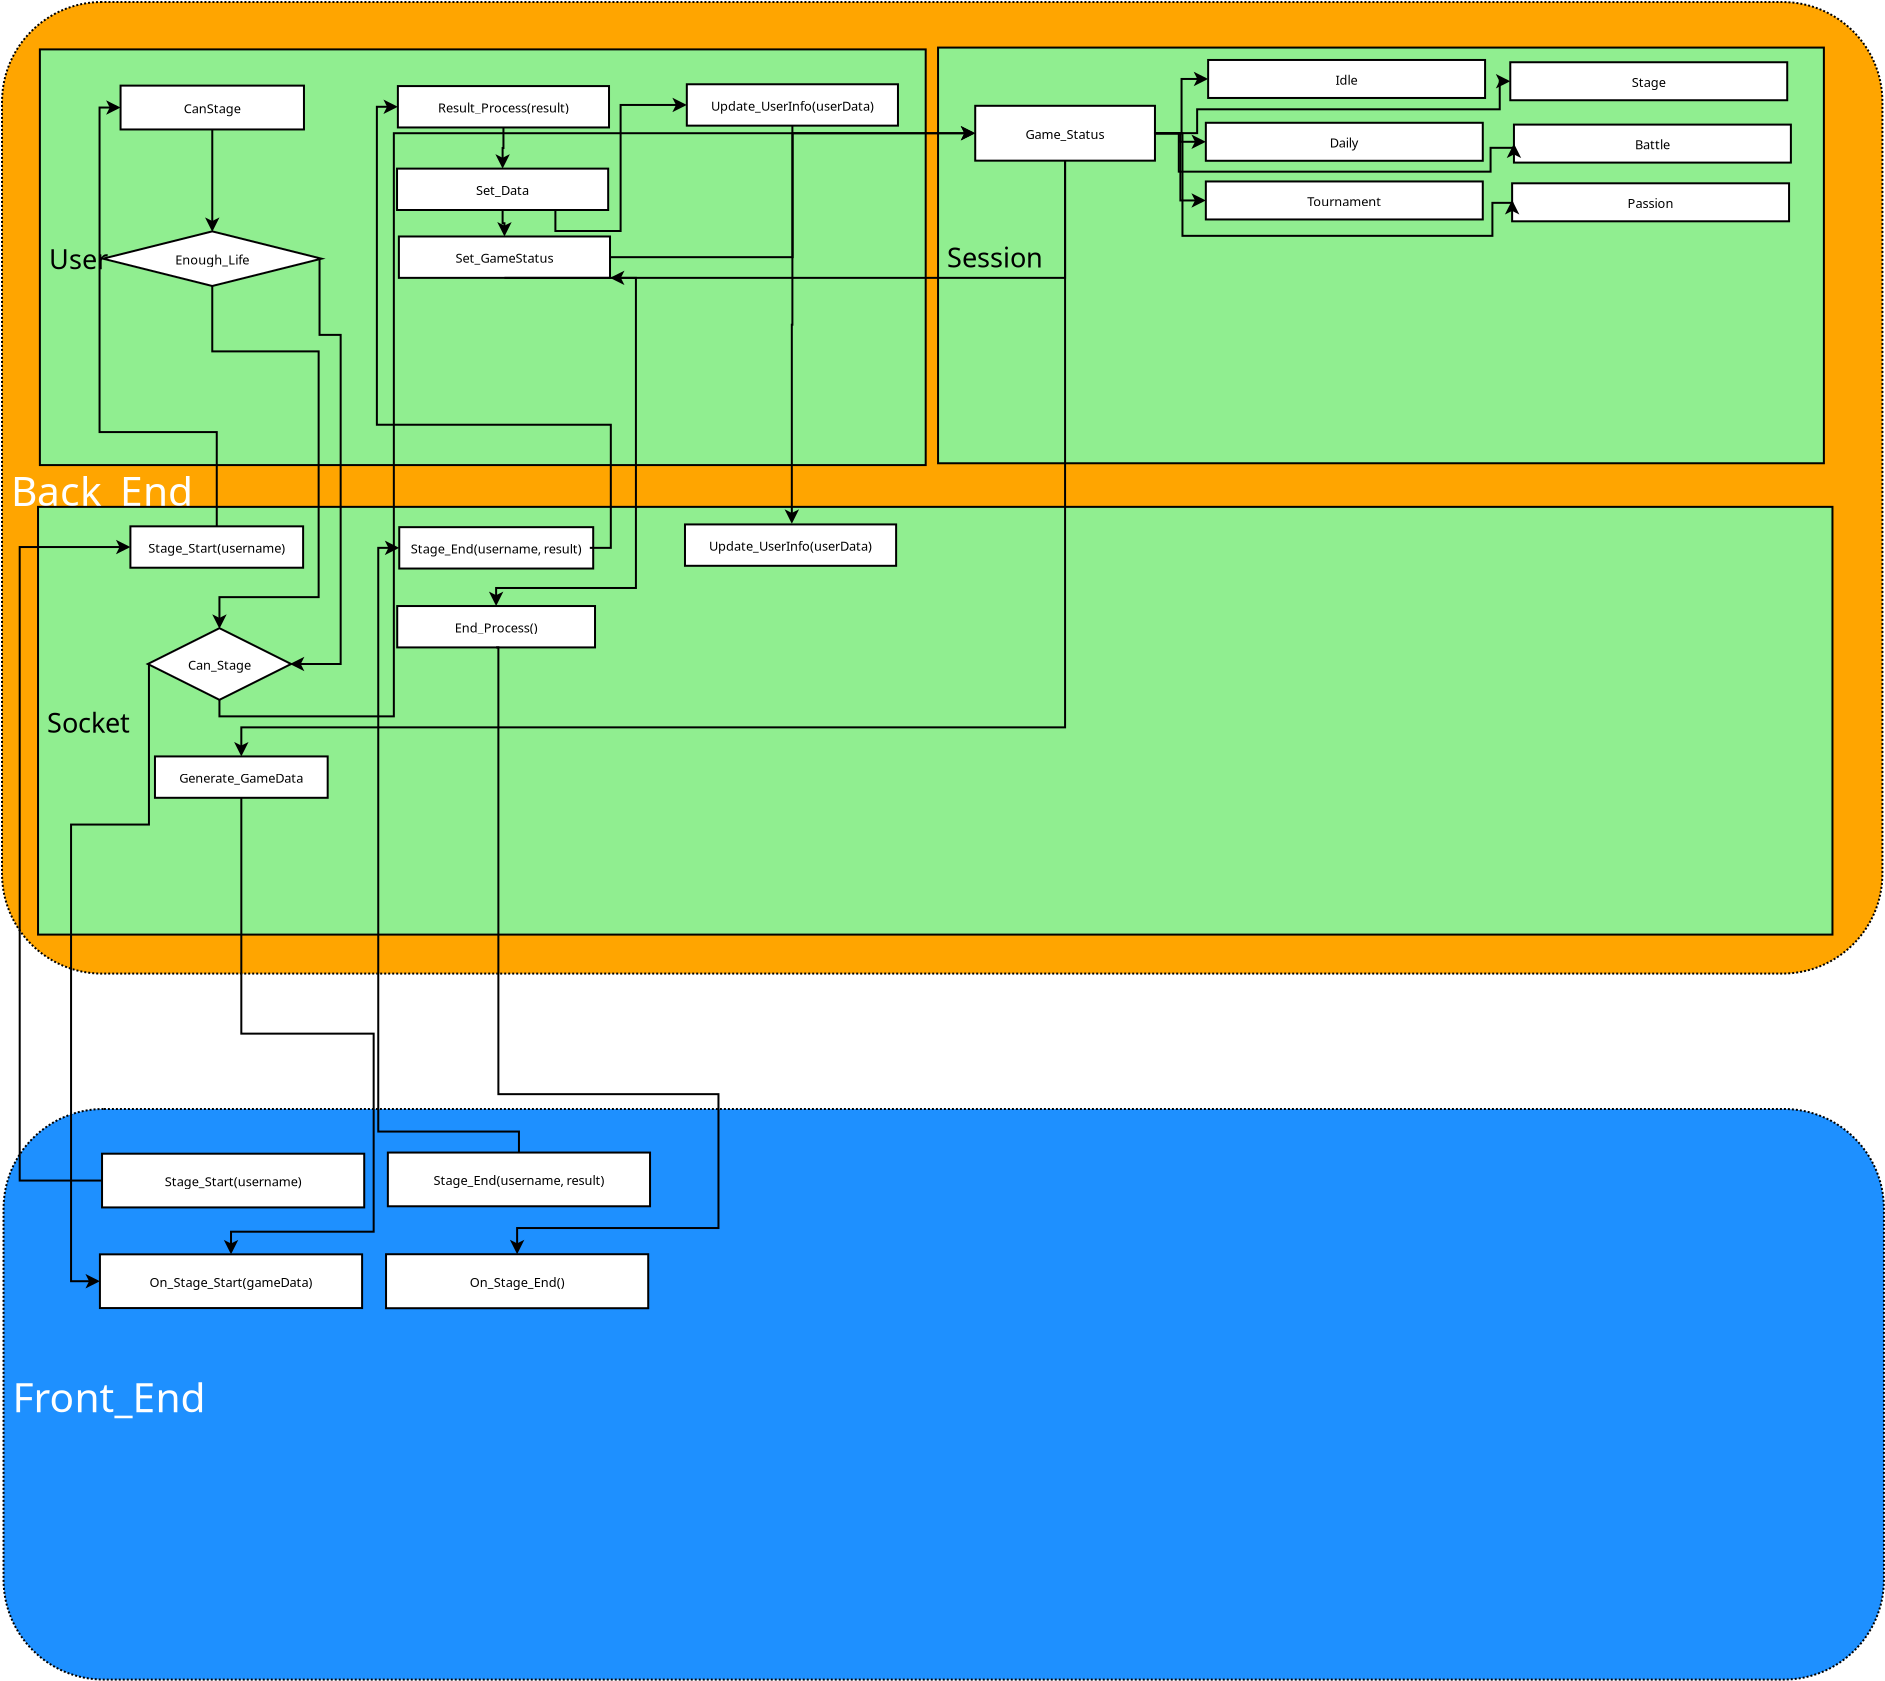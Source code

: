 <?xml version="1.0" encoding="UTF-8"?>
<dia:diagram xmlns:dia="http://www.lysator.liu.se/~alla/dia/">
  <dia:layer name="Background" visible="true">
    <dia:object type="Flowchart - Box" version="0" id="O0">
      <dia:attribute name="obj_pos">
        <dia:point val="-30.692,-48.763"/>
      </dia:attribute>
      <dia:attribute name="obj_bb">
        <dia:rectangle val="-30.742,-48.813;63.379,-0.132"/>
      </dia:attribute>
      <dia:attribute name="elem_corner">
        <dia:point val="-30.692,-48.763"/>
      </dia:attribute>
      <dia:attribute name="elem_width">
        <dia:real val="94.021"/>
      </dia:attribute>
      <dia:attribute name="elem_height">
        <dia:real val="48.581"/>
      </dia:attribute>
      <dia:attribute name="border_width">
        <dia:real val="0.1"/>
      </dia:attribute>
      <dia:attribute name="inner_color">
        <dia:color val="#ffa500"/>
      </dia:attribute>
      <dia:attribute name="show_background">
        <dia:boolean val="true"/>
      </dia:attribute>
      <dia:attribute name="line_style">
        <dia:enum val="4"/>
      </dia:attribute>
      <dia:attribute name="corner_radius">
        <dia:real val="5"/>
      </dia:attribute>
      <dia:attribute name="padding">
        <dia:real val="0.5"/>
      </dia:attribute>
      <dia:attribute name="text">
        <dia:composite type="text">
          <dia:attribute name="string">
            <dia:string>#Back_End#</dia:string>
          </dia:attribute>
          <dia:attribute name="font">
            <dia:font family="sans" style="0" name="Helvetica"/>
          </dia:attribute>
          <dia:attribute name="height">
            <dia:real val="2.54"/>
          </dia:attribute>
          <dia:attribute name="pos">
            <dia:point val="-30.242,-23.71"/>
          </dia:attribute>
          <dia:attribute name="color">
            <dia:color val="#ffffff"/>
          </dia:attribute>
          <dia:attribute name="alignment">
            <dia:enum val="0"/>
          </dia:attribute>
        </dia:composite>
      </dia:attribute>
    </dia:object>
    <dia:object type="Flowchart - Box" version="0" id="O1">
      <dia:attribute name="obj_pos">
        <dia:point val="-30.616,6.586"/>
      </dia:attribute>
      <dia:attribute name="obj_bb">
        <dia:rectangle val="-30.666,6.536;63.455,35.166"/>
      </dia:attribute>
      <dia:attribute name="elem_corner">
        <dia:point val="-30.616,6.586"/>
      </dia:attribute>
      <dia:attribute name="elem_width">
        <dia:real val="94.021"/>
      </dia:attribute>
      <dia:attribute name="elem_height">
        <dia:real val="28.53"/>
      </dia:attribute>
      <dia:attribute name="border_width">
        <dia:real val="0.1"/>
      </dia:attribute>
      <dia:attribute name="inner_color">
        <dia:color val="#1e90ff"/>
      </dia:attribute>
      <dia:attribute name="show_background">
        <dia:boolean val="true"/>
      </dia:attribute>
      <dia:attribute name="line_style">
        <dia:enum val="4"/>
      </dia:attribute>
      <dia:attribute name="corner_radius">
        <dia:real val="5"/>
      </dia:attribute>
      <dia:attribute name="padding">
        <dia:real val="0.5"/>
      </dia:attribute>
      <dia:attribute name="text">
        <dia:composite type="text">
          <dia:attribute name="string">
            <dia:string>#Front_End#</dia:string>
          </dia:attribute>
          <dia:attribute name="font">
            <dia:font family="sans" style="0" name="Helvetica"/>
          </dia:attribute>
          <dia:attribute name="height">
            <dia:real val="2.54"/>
          </dia:attribute>
          <dia:attribute name="pos">
            <dia:point val="-30.166,21.613"/>
          </dia:attribute>
          <dia:attribute name="color">
            <dia:color val="#ffffff"/>
          </dia:attribute>
          <dia:attribute name="alignment">
            <dia:enum val="0"/>
          </dia:attribute>
        </dia:composite>
      </dia:attribute>
    </dia:object>
  </dia:layer>
  <dia:layer name="Processor" visible="true">
    <dia:object type="Flowchart - Box" version="0" id="O2">
      <dia:attribute name="obj_pos">
        <dia:point val="-28.89,-23.52"/>
      </dia:attribute>
      <dia:attribute name="obj_bb">
        <dia:rectangle val="-28.94,-23.57;60.881,-2.083"/>
      </dia:attribute>
      <dia:attribute name="elem_corner">
        <dia:point val="-28.89,-23.52"/>
      </dia:attribute>
      <dia:attribute name="elem_width">
        <dia:real val="89.721"/>
      </dia:attribute>
      <dia:attribute name="elem_height">
        <dia:real val="21.387"/>
      </dia:attribute>
      <dia:attribute name="border_width">
        <dia:real val="0.1"/>
      </dia:attribute>
      <dia:attribute name="inner_color">
        <dia:color val="#90ee90"/>
      </dia:attribute>
      <dia:attribute name="show_background">
        <dia:boolean val="true"/>
      </dia:attribute>
      <dia:attribute name="padding">
        <dia:real val="0.5"/>
      </dia:attribute>
      <dia:attribute name="text">
        <dia:composite type="text">
          <dia:attribute name="string">
            <dia:string>#Socket#</dia:string>
          </dia:attribute>
          <dia:attribute name="font">
            <dia:font family="sans" style="0" name="Helvetica"/>
          </dia:attribute>
          <dia:attribute name="height">
            <dia:real val="1.693"/>
          </dia:attribute>
          <dia:attribute name="pos">
            <dia:point val="-28.44,-12.318"/>
          </dia:attribute>
          <dia:attribute name="color">
            <dia:color val="#000000"/>
          </dia:attribute>
          <dia:attribute name="alignment">
            <dia:enum val="0"/>
          </dia:attribute>
        </dia:composite>
      </dia:attribute>
    </dia:object>
    <dia:object type="Flowchart - Box" version="0" id="O3">
      <dia:attribute name="obj_pos">
        <dia:point val="-28.798,-46.393"/>
      </dia:attribute>
      <dia:attribute name="obj_bb">
        <dia:rectangle val="-28.848,-46.443;15.543,-25.558"/>
      </dia:attribute>
      <dia:attribute name="elem_corner">
        <dia:point val="-28.798,-46.393"/>
      </dia:attribute>
      <dia:attribute name="elem_width">
        <dia:real val="44.291"/>
      </dia:attribute>
      <dia:attribute name="elem_height">
        <dia:real val="20.784"/>
      </dia:attribute>
      <dia:attribute name="border_width">
        <dia:real val="0.1"/>
      </dia:attribute>
      <dia:attribute name="inner_color">
        <dia:color val="#90ee90"/>
      </dia:attribute>
      <dia:attribute name="show_background">
        <dia:boolean val="true"/>
      </dia:attribute>
      <dia:attribute name="padding">
        <dia:real val="0.5"/>
      </dia:attribute>
      <dia:attribute name="text">
        <dia:composite type="text">
          <dia:attribute name="string">
            <dia:string>#User#</dia:string>
          </dia:attribute>
          <dia:attribute name="font">
            <dia:font family="sans" style="0" name="Helvetica"/>
          </dia:attribute>
          <dia:attribute name="height">
            <dia:real val="1.693"/>
          </dia:attribute>
          <dia:attribute name="pos">
            <dia:point val="-28.348,-35.492"/>
          </dia:attribute>
          <dia:attribute name="color">
            <dia:color val="#000000"/>
          </dia:attribute>
          <dia:attribute name="alignment">
            <dia:enum val="0"/>
          </dia:attribute>
        </dia:composite>
      </dia:attribute>
    </dia:object>
    <dia:object type="Flowchart - Box" version="0" id="O4">
      <dia:attribute name="obj_pos">
        <dia:point val="16.111,-46.484"/>
      </dia:attribute>
      <dia:attribute name="obj_bb">
        <dia:rectangle val="16.061,-46.534;60.453,-25.65"/>
      </dia:attribute>
      <dia:attribute name="elem_corner">
        <dia:point val="16.111,-46.484"/>
      </dia:attribute>
      <dia:attribute name="elem_width">
        <dia:real val="44.291"/>
      </dia:attribute>
      <dia:attribute name="elem_height">
        <dia:real val="20.784"/>
      </dia:attribute>
      <dia:attribute name="border_width">
        <dia:real val="0.1"/>
      </dia:attribute>
      <dia:attribute name="inner_color">
        <dia:color val="#90ee90"/>
      </dia:attribute>
      <dia:attribute name="show_background">
        <dia:boolean val="true"/>
      </dia:attribute>
      <dia:attribute name="padding">
        <dia:real val="0.5"/>
      </dia:attribute>
      <dia:attribute name="text">
        <dia:composite type="text">
          <dia:attribute name="string">
            <dia:string>#Session#</dia:string>
          </dia:attribute>
          <dia:attribute name="font">
            <dia:font family="sans" style="0" name="Helvetica"/>
          </dia:attribute>
          <dia:attribute name="height">
            <dia:real val="1.693"/>
          </dia:attribute>
          <dia:attribute name="pos">
            <dia:point val="16.561,-35.584"/>
          </dia:attribute>
          <dia:attribute name="color">
            <dia:color val="#000000"/>
          </dia:attribute>
          <dia:attribute name="alignment">
            <dia:enum val="0"/>
          </dia:attribute>
        </dia:composite>
      </dia:attribute>
    </dia:object>
  </dia:layer>
  <dia:layer name="Function" visible="true" active="true">
    <dia:object type="Flowchart - Box" version="0" id="O5">
      <dia:attribute name="obj_pos">
        <dia:point val="-25.69,8.822"/>
      </dia:attribute>
      <dia:attribute name="obj_bb">
        <dia:rectangle val="-25.74,8.772;-12.531,11.558"/>
      </dia:attribute>
      <dia:attribute name="elem_corner">
        <dia:point val="-25.69,8.822"/>
      </dia:attribute>
      <dia:attribute name="elem_width">
        <dia:real val="13.109"/>
      </dia:attribute>
      <dia:attribute name="elem_height">
        <dia:real val="2.686"/>
      </dia:attribute>
      <dia:attribute name="show_background">
        <dia:boolean val="true"/>
      </dia:attribute>
      <dia:attribute name="padding">
        <dia:real val="0.5"/>
      </dia:attribute>
      <dia:attribute name="text">
        <dia:composite type="text">
          <dia:attribute name="string">
            <dia:string>#Stage_Start(username)#</dia:string>
          </dia:attribute>
          <dia:attribute name="font">
            <dia:font family="sans" style="0" name="Helvetica"/>
          </dia:attribute>
          <dia:attribute name="height">
            <dia:real val="0.8"/>
          </dia:attribute>
          <dia:attribute name="pos">
            <dia:point val="-19.135,10.405"/>
          </dia:attribute>
          <dia:attribute name="color">
            <dia:color val="#000000"/>
          </dia:attribute>
          <dia:attribute name="alignment">
            <dia:enum val="1"/>
          </dia:attribute>
        </dia:composite>
      </dia:attribute>
    </dia:object>
    <dia:object type="Flowchart - Box" version="0" id="O6">
      <dia:attribute name="obj_pos">
        <dia:point val="-24.272,-22.546"/>
      </dia:attribute>
      <dia:attribute name="obj_bb">
        <dia:rectangle val="-24.322,-22.596;-15.586,-20.426"/>
      </dia:attribute>
      <dia:attribute name="elem_corner">
        <dia:point val="-24.272,-22.546"/>
      </dia:attribute>
      <dia:attribute name="elem_width">
        <dia:real val="8.636"/>
      </dia:attribute>
      <dia:attribute name="elem_height">
        <dia:real val="2.069"/>
      </dia:attribute>
      <dia:attribute name="show_background">
        <dia:boolean val="true"/>
      </dia:attribute>
      <dia:attribute name="padding">
        <dia:real val="0.5"/>
      </dia:attribute>
      <dia:attribute name="text">
        <dia:composite type="text">
          <dia:attribute name="string">
            <dia:string>#Stage_Start(username)#</dia:string>
          </dia:attribute>
          <dia:attribute name="font">
            <dia:font family="sans" style="0" name="Helvetica"/>
          </dia:attribute>
          <dia:attribute name="height">
            <dia:real val="0.8"/>
          </dia:attribute>
          <dia:attribute name="pos">
            <dia:point val="-19.954,-21.271"/>
          </dia:attribute>
          <dia:attribute name="color">
            <dia:color val="#000000"/>
          </dia:attribute>
          <dia:attribute name="alignment">
            <dia:enum val="1"/>
          </dia:attribute>
        </dia:composite>
      </dia:attribute>
    </dia:object>
    <dia:object type="Standard - ZigZagLine" version="1" id="O7">
      <dia:attribute name="obj_pos">
        <dia:point val="-25.69,10.165"/>
      </dia:attribute>
      <dia:attribute name="obj_bb">
        <dia:rectangle val="-29.857,-21.873;-24.16,10.215"/>
      </dia:attribute>
      <dia:attribute name="orth_points">
        <dia:point val="-25.69,10.165"/>
        <dia:point val="-29.807,10.165"/>
        <dia:point val="-29.807,-21.511"/>
        <dia:point val="-24.272,-21.511"/>
      </dia:attribute>
      <dia:attribute name="orth_orient">
        <dia:enum val="0"/>
        <dia:enum val="1"/>
        <dia:enum val="0"/>
      </dia:attribute>
      <dia:attribute name="autorouting">
        <dia:boolean val="false"/>
      </dia:attribute>
      <dia:attribute name="end_arrow">
        <dia:enum val="22"/>
      </dia:attribute>
      <dia:attribute name="end_arrow_length">
        <dia:real val="0.5"/>
      </dia:attribute>
      <dia:attribute name="end_arrow_width">
        <dia:real val="0.5"/>
      </dia:attribute>
      <dia:connections>
        <dia:connection handle="0" to="O5" connection="7"/>
        <dia:connection handle="1" to="O6" connection="7"/>
      </dia:connections>
    </dia:object>
    <dia:object type="Flowchart - Box" version="0" id="O8">
      <dia:attribute name="obj_pos">
        <dia:point val="-24.764,-44.582"/>
      </dia:attribute>
      <dia:attribute name="obj_bb">
        <dia:rectangle val="-24.814,-44.632;-15.543,-42.339"/>
      </dia:attribute>
      <dia:attribute name="elem_corner">
        <dia:point val="-24.764,-44.582"/>
      </dia:attribute>
      <dia:attribute name="elem_width">
        <dia:real val="9.17"/>
      </dia:attribute>
      <dia:attribute name="elem_height">
        <dia:real val="2.192"/>
      </dia:attribute>
      <dia:attribute name="show_background">
        <dia:boolean val="true"/>
      </dia:attribute>
      <dia:attribute name="padding">
        <dia:real val="0.5"/>
      </dia:attribute>
      <dia:attribute name="text">
        <dia:composite type="text">
          <dia:attribute name="string">
            <dia:string>#CanStage#</dia:string>
          </dia:attribute>
          <dia:attribute name="font">
            <dia:font family="sans" style="0" name="Helvetica"/>
          </dia:attribute>
          <dia:attribute name="height">
            <dia:real val="0.8"/>
          </dia:attribute>
          <dia:attribute name="pos">
            <dia:point val="-20.178,-43.246"/>
          </dia:attribute>
          <dia:attribute name="color">
            <dia:color val="#000000"/>
          </dia:attribute>
          <dia:attribute name="alignment">
            <dia:enum val="1"/>
          </dia:attribute>
        </dia:composite>
      </dia:attribute>
    </dia:object>
    <dia:object type="Flowchart - Diamond" version="0" id="O9">
      <dia:attribute name="obj_pos">
        <dia:point val="-25.544,-37.27"/>
      </dia:attribute>
      <dia:attribute name="obj_bb">
        <dia:rectangle val="-25.593,-37.32;-14.765,-34.538"/>
      </dia:attribute>
      <dia:attribute name="elem_corner">
        <dia:point val="-25.544,-37.27"/>
      </dia:attribute>
      <dia:attribute name="elem_width">
        <dia:real val="10.728"/>
      </dia:attribute>
      <dia:attribute name="elem_height">
        <dia:real val="2.682"/>
      </dia:attribute>
      <dia:attribute name="show_background">
        <dia:boolean val="true"/>
      </dia:attribute>
      <dia:attribute name="padding">
        <dia:real val="0.354"/>
      </dia:attribute>
      <dia:attribute name="text">
        <dia:composite type="text">
          <dia:attribute name="string">
            <dia:string>#Enough_Life#</dia:string>
          </dia:attribute>
          <dia:attribute name="font">
            <dia:font family="sans" style="0" name="Helvetica"/>
          </dia:attribute>
          <dia:attribute name="height">
            <dia:real val="0.8"/>
          </dia:attribute>
          <dia:attribute name="pos">
            <dia:point val="-20.179,-35.689"/>
          </dia:attribute>
          <dia:attribute name="color">
            <dia:color val="#000000"/>
          </dia:attribute>
          <dia:attribute name="alignment">
            <dia:enum val="1"/>
          </dia:attribute>
        </dia:composite>
      </dia:attribute>
    </dia:object>
    <dia:object type="Standard - Line" version="0" id="O10">
      <dia:attribute name="obj_pos">
        <dia:point val="-20.178,-42.389"/>
      </dia:attribute>
      <dia:attribute name="obj_bb">
        <dia:rectangle val="-20.541,-42.439;-19.817,-37.158"/>
      </dia:attribute>
      <dia:attribute name="conn_endpoints">
        <dia:point val="-20.178,-42.389"/>
        <dia:point val="-20.179,-37.27"/>
      </dia:attribute>
      <dia:attribute name="numcp">
        <dia:int val="1"/>
      </dia:attribute>
      <dia:attribute name="end_arrow">
        <dia:enum val="22"/>
      </dia:attribute>
      <dia:attribute name="end_arrow_length">
        <dia:real val="0.5"/>
      </dia:attribute>
      <dia:attribute name="end_arrow_width">
        <dia:real val="0.5"/>
      </dia:attribute>
      <dia:connections>
        <dia:connection handle="0" to="O8" connection="13"/>
        <dia:connection handle="1" to="O9" connection="0"/>
      </dia:connections>
    </dia:object>
    <dia:object type="Standard - ZigZagLine" version="1" id="O11">
      <dia:attribute name="obj_pos">
        <dia:point val="-19.954,-22.546"/>
      </dia:attribute>
      <dia:attribute name="obj_bb">
        <dia:rectangle val="-25.863,-43.847;-19.904,-22.496"/>
      </dia:attribute>
      <dia:attribute name="orth_points">
        <dia:point val="-19.954,-22.546"/>
        <dia:point val="-19.954,-27.259"/>
        <dia:point val="-25.814,-27.259"/>
        <dia:point val="-25.814,-43.486"/>
        <dia:point val="-24.764,-43.486"/>
      </dia:attribute>
      <dia:attribute name="orth_orient">
        <dia:enum val="1"/>
        <dia:enum val="0"/>
        <dia:enum val="1"/>
        <dia:enum val="0"/>
      </dia:attribute>
      <dia:attribute name="autorouting">
        <dia:boolean val="false"/>
      </dia:attribute>
      <dia:attribute name="end_arrow">
        <dia:enum val="22"/>
      </dia:attribute>
      <dia:attribute name="end_arrow_length">
        <dia:real val="0.5"/>
      </dia:attribute>
      <dia:attribute name="end_arrow_width">
        <dia:real val="0.5"/>
      </dia:attribute>
      <dia:connections>
        <dia:connection handle="0" to="O6" connection="2"/>
        <dia:connection handle="1" to="O8" connection="7"/>
      </dia:connections>
    </dia:object>
    <dia:object type="Flowchart - Diamond" version="0" id="O12">
      <dia:attribute name="obj_pos">
        <dia:point val="-23.345,-17.425"/>
      </dia:attribute>
      <dia:attribute name="obj_bb">
        <dia:rectangle val="-23.395,-17.475;-16.246,-13.851"/>
      </dia:attribute>
      <dia:attribute name="elem_corner">
        <dia:point val="-23.345,-17.425"/>
      </dia:attribute>
      <dia:attribute name="elem_width">
        <dia:real val="7.049"/>
      </dia:attribute>
      <dia:attribute name="elem_height">
        <dia:real val="3.524"/>
      </dia:attribute>
      <dia:attribute name="show_background">
        <dia:boolean val="true"/>
      </dia:attribute>
      <dia:attribute name="padding">
        <dia:real val="0.354"/>
      </dia:attribute>
      <dia:attribute name="text">
        <dia:composite type="text">
          <dia:attribute name="string">
            <dia:string>#Can_Stage#</dia:string>
          </dia:attribute>
          <dia:attribute name="font">
            <dia:font family="sans" style="0" name="Helvetica"/>
          </dia:attribute>
          <dia:attribute name="height">
            <dia:real val="0.8"/>
          </dia:attribute>
          <dia:attribute name="pos">
            <dia:point val="-19.82,-15.423"/>
          </dia:attribute>
          <dia:attribute name="color">
            <dia:color val="#000000"/>
          </dia:attribute>
          <dia:attribute name="alignment">
            <dia:enum val="1"/>
          </dia:attribute>
        </dia:composite>
      </dia:attribute>
    </dia:object>
    <dia:object type="Standard - ZigZagLine" version="1" id="O13">
      <dia:attribute name="obj_pos">
        <dia:point val="-20.179,-34.588"/>
      </dia:attribute>
      <dia:attribute name="obj_bb">
        <dia:rectangle val="-20.229,-34.638;-14.81,-17.314"/>
      </dia:attribute>
      <dia:attribute name="orth_points">
        <dia:point val="-20.179,-34.588"/>
        <dia:point val="-20.179,-31.294"/>
        <dia:point val="-14.86,-31.294"/>
        <dia:point val="-14.86,-19.006"/>
        <dia:point val="-19.82,-19.006"/>
        <dia:point val="-19.82,-17.425"/>
      </dia:attribute>
      <dia:attribute name="orth_orient">
        <dia:enum val="1"/>
        <dia:enum val="0"/>
        <dia:enum val="1"/>
        <dia:enum val="0"/>
        <dia:enum val="1"/>
      </dia:attribute>
      <dia:attribute name="autorouting">
        <dia:boolean val="false"/>
      </dia:attribute>
      <dia:attribute name="end_arrow">
        <dia:enum val="22"/>
      </dia:attribute>
      <dia:attribute name="end_arrow_length">
        <dia:real val="0.5"/>
      </dia:attribute>
      <dia:attribute name="end_arrow_width">
        <dia:real val="0.5"/>
      </dia:attribute>
      <dia:connections>
        <dia:connection handle="0" to="O9" connection="8"/>
        <dia:connection handle="1" to="O12" connection="0"/>
      </dia:connections>
    </dia:object>
    <dia:object type="Standard - ZigZagLine" version="1" id="O14">
      <dia:attribute name="obj_pos">
        <dia:point val="-14.815,-35.929"/>
      </dia:attribute>
      <dia:attribute name="obj_bb">
        <dia:rectangle val="-16.408,-35.979;-13.709,-15.301"/>
      </dia:attribute>
      <dia:attribute name="orth_points">
        <dia:point val="-14.815,-35.929"/>
        <dia:point val="-14.815,-32.119"/>
        <dia:point val="-13.759,-32.119"/>
        <dia:point val="-13.759,-15.663"/>
        <dia:point val="-16.296,-15.663"/>
      </dia:attribute>
      <dia:attribute name="orth_orient">
        <dia:enum val="1"/>
        <dia:enum val="0"/>
        <dia:enum val="1"/>
        <dia:enum val="0"/>
      </dia:attribute>
      <dia:attribute name="autorouting">
        <dia:boolean val="false"/>
      </dia:attribute>
      <dia:attribute name="end_arrow">
        <dia:enum val="22"/>
      </dia:attribute>
      <dia:attribute name="end_arrow_length">
        <dia:real val="0.5"/>
      </dia:attribute>
      <dia:attribute name="end_arrow_width">
        <dia:real val="0.5"/>
      </dia:attribute>
      <dia:connections>
        <dia:connection handle="0" to="O9" connection="4"/>
        <dia:connection handle="1" to="O12" connection="4"/>
      </dia:connections>
    </dia:object>
    <dia:object type="Flowchart - Box" version="0" id="O15">
      <dia:attribute name="obj_pos">
        <dia:point val="-25.796,13.854"/>
      </dia:attribute>
      <dia:attribute name="obj_bb">
        <dia:rectangle val="-25.846,13.805;-12.637,16.591"/>
      </dia:attribute>
      <dia:attribute name="elem_corner">
        <dia:point val="-25.796,13.854"/>
      </dia:attribute>
      <dia:attribute name="elem_width">
        <dia:real val="13.109"/>
      </dia:attribute>
      <dia:attribute name="elem_height">
        <dia:real val="2.686"/>
      </dia:attribute>
      <dia:attribute name="show_background">
        <dia:boolean val="true"/>
      </dia:attribute>
      <dia:attribute name="padding">
        <dia:real val="0.5"/>
      </dia:attribute>
      <dia:attribute name="text">
        <dia:composite type="text">
          <dia:attribute name="string">
            <dia:string>#On_Stage_Start(gameData)#</dia:string>
          </dia:attribute>
          <dia:attribute name="font">
            <dia:font family="sans" style="0" name="Helvetica"/>
          </dia:attribute>
          <dia:attribute name="height">
            <dia:real val="0.8"/>
          </dia:attribute>
          <dia:attribute name="pos">
            <dia:point val="-19.241,15.438"/>
          </dia:attribute>
          <dia:attribute name="color">
            <dia:color val="#000000"/>
          </dia:attribute>
          <dia:attribute name="alignment">
            <dia:enum val="1"/>
          </dia:attribute>
        </dia:composite>
      </dia:attribute>
    </dia:object>
    <dia:object type="Standard - ZigZagLine" version="1" id="O16">
      <dia:attribute name="obj_pos">
        <dia:point val="-23.345,-15.663"/>
      </dia:attribute>
      <dia:attribute name="obj_bb">
        <dia:rectangle val="-27.289,-15.713;-23.295,15.559"/>
      </dia:attribute>
      <dia:attribute name="orth_points">
        <dia:point val="-23.345,-15.663"/>
        <dia:point val="-23.345,-7.635"/>
        <dia:point val="-27.239,-7.635"/>
        <dia:point val="-27.239,15.198"/>
        <dia:point val="-25.796,15.198"/>
      </dia:attribute>
      <dia:attribute name="orth_orient">
        <dia:enum val="1"/>
        <dia:enum val="0"/>
        <dia:enum val="1"/>
        <dia:enum val="0"/>
      </dia:attribute>
      <dia:attribute name="autorouting">
        <dia:boolean val="false"/>
      </dia:attribute>
      <dia:attribute name="end_arrow">
        <dia:enum val="22"/>
      </dia:attribute>
      <dia:attribute name="end_arrow_length">
        <dia:real val="0.5"/>
      </dia:attribute>
      <dia:attribute name="end_arrow_width">
        <dia:real val="0.5"/>
      </dia:attribute>
      <dia:connections>
        <dia:connection handle="0" to="O12" connection="12"/>
        <dia:connection handle="1" to="O15" connection="7"/>
      </dia:connections>
    </dia:object>
    <dia:object type="Standard - ZigZagLine" version="1" id="O17">
      <dia:attribute name="obj_pos">
        <dia:point val="-19.82,-13.901"/>
      </dia:attribute>
      <dia:attribute name="obj_bb">
        <dia:rectangle val="-19.87,-42.564;18.081,-12.995"/>
      </dia:attribute>
      <dia:attribute name="orth_points">
        <dia:point val="-19.82,-13.901"/>
        <dia:point val="-19.82,-13.045"/>
        <dia:point val="-11.1,-13.045"/>
        <dia:point val="-11.1,-42.202"/>
        <dia:point val="17.969,-42.202"/>
      </dia:attribute>
      <dia:attribute name="orth_orient">
        <dia:enum val="1"/>
        <dia:enum val="0"/>
        <dia:enum val="1"/>
        <dia:enum val="0"/>
      </dia:attribute>
      <dia:attribute name="autorouting">
        <dia:boolean val="false"/>
      </dia:attribute>
      <dia:attribute name="end_arrow">
        <dia:enum val="22"/>
      </dia:attribute>
      <dia:attribute name="end_arrow_length">
        <dia:real val="0.5"/>
      </dia:attribute>
      <dia:attribute name="end_arrow_width">
        <dia:real val="0.5"/>
      </dia:attribute>
      <dia:connections>
        <dia:connection handle="0" to="O12" connection="8"/>
        <dia:connection handle="1" to="O18" connection="7"/>
      </dia:connections>
    </dia:object>
    <dia:object type="Flowchart - Box" version="0" id="O18">
      <dia:attribute name="obj_pos">
        <dia:point val="17.969,-43.573"/>
      </dia:attribute>
      <dia:attribute name="obj_bb">
        <dia:rectangle val="17.919,-43.623;27.006,-40.781"/>
      </dia:attribute>
      <dia:attribute name="elem_corner">
        <dia:point val="17.969,-43.573"/>
      </dia:attribute>
      <dia:attribute name="elem_width">
        <dia:real val="8.987"/>
      </dia:attribute>
      <dia:attribute name="elem_height">
        <dia:real val="2.743"/>
      </dia:attribute>
      <dia:attribute name="show_background">
        <dia:boolean val="true"/>
      </dia:attribute>
      <dia:attribute name="padding">
        <dia:real val="0.5"/>
      </dia:attribute>
      <dia:attribute name="text">
        <dia:composite type="text">
          <dia:attribute name="string">
            <dia:string>#Game_Status#</dia:string>
          </dia:attribute>
          <dia:attribute name="font">
            <dia:font family="sans" style="0" name="Helvetica"/>
          </dia:attribute>
          <dia:attribute name="height">
            <dia:real val="0.8"/>
          </dia:attribute>
          <dia:attribute name="pos">
            <dia:point val="22.462,-41.962"/>
          </dia:attribute>
          <dia:attribute name="color">
            <dia:color val="#000000"/>
          </dia:attribute>
          <dia:attribute name="alignment">
            <dia:enum val="1"/>
          </dia:attribute>
        </dia:composite>
      </dia:attribute>
    </dia:object>
    <dia:object type="Flowchart - Box" version="0" id="O19">
      <dia:attribute name="obj_pos">
        <dia:point val="29.615,-45.865"/>
      </dia:attribute>
      <dia:attribute name="obj_bb">
        <dia:rectangle val="29.565,-45.916;43.511,-43.916"/>
      </dia:attribute>
      <dia:attribute name="elem_corner">
        <dia:point val="29.615,-45.865"/>
      </dia:attribute>
      <dia:attribute name="elem_width">
        <dia:real val="13.847"/>
      </dia:attribute>
      <dia:attribute name="elem_height">
        <dia:real val="1.9"/>
      </dia:attribute>
      <dia:attribute name="show_background">
        <dia:boolean val="true"/>
      </dia:attribute>
      <dia:attribute name="padding">
        <dia:real val="0.5"/>
      </dia:attribute>
      <dia:attribute name="text">
        <dia:composite type="text">
          <dia:attribute name="string">
            <dia:string>#Idle#</dia:string>
          </dia:attribute>
          <dia:attribute name="font">
            <dia:font family="sans" style="0" name="Helvetica"/>
          </dia:attribute>
          <dia:attribute name="height">
            <dia:real val="0.8"/>
          </dia:attribute>
          <dia:attribute name="pos">
            <dia:point val="36.538,-44.675"/>
          </dia:attribute>
          <dia:attribute name="color">
            <dia:color val="#000000"/>
          </dia:attribute>
          <dia:attribute name="alignment">
            <dia:enum val="1"/>
          </dia:attribute>
        </dia:composite>
      </dia:attribute>
    </dia:object>
    <dia:object type="Flowchart - Box" version="0" id="O20">
      <dia:attribute name="obj_pos">
        <dia:point val="44.722,-45.751"/>
      </dia:attribute>
      <dia:attribute name="obj_bb">
        <dia:rectangle val="44.672,-45.801;58.619,-43.801"/>
      </dia:attribute>
      <dia:attribute name="elem_corner">
        <dia:point val="44.722,-45.751"/>
      </dia:attribute>
      <dia:attribute name="elem_width">
        <dia:real val="13.847"/>
      </dia:attribute>
      <dia:attribute name="elem_height">
        <dia:real val="1.9"/>
      </dia:attribute>
      <dia:attribute name="show_background">
        <dia:boolean val="true"/>
      </dia:attribute>
      <dia:attribute name="padding">
        <dia:real val="0.5"/>
      </dia:attribute>
      <dia:attribute name="text">
        <dia:composite type="text">
          <dia:attribute name="string">
            <dia:string>#Stage#</dia:string>
          </dia:attribute>
          <dia:attribute name="font">
            <dia:font family="sans" style="0" name="Helvetica"/>
          </dia:attribute>
          <dia:attribute name="height">
            <dia:real val="0.8"/>
          </dia:attribute>
          <dia:attribute name="pos">
            <dia:point val="51.645,-44.561"/>
          </dia:attribute>
          <dia:attribute name="color">
            <dia:color val="#000000"/>
          </dia:attribute>
          <dia:attribute name="alignment">
            <dia:enum val="1"/>
          </dia:attribute>
        </dia:composite>
      </dia:attribute>
    </dia:object>
    <dia:object type="Flowchart - Box" version="0" id="O21">
      <dia:attribute name="obj_pos">
        <dia:point val="29.5,-42.724"/>
      </dia:attribute>
      <dia:attribute name="obj_bb">
        <dia:rectangle val="29.45,-42.775;43.396,-40.775"/>
      </dia:attribute>
      <dia:attribute name="elem_corner">
        <dia:point val="29.5,-42.724"/>
      </dia:attribute>
      <dia:attribute name="elem_width">
        <dia:real val="13.847"/>
      </dia:attribute>
      <dia:attribute name="elem_height">
        <dia:real val="1.9"/>
      </dia:attribute>
      <dia:attribute name="show_background">
        <dia:boolean val="true"/>
      </dia:attribute>
      <dia:attribute name="padding">
        <dia:real val="0.5"/>
      </dia:attribute>
      <dia:attribute name="text">
        <dia:composite type="text">
          <dia:attribute name="string">
            <dia:string>#Daily#</dia:string>
          </dia:attribute>
          <dia:attribute name="font">
            <dia:font family="sans" style="0" name="Helvetica"/>
          </dia:attribute>
          <dia:attribute name="height">
            <dia:real val="0.8"/>
          </dia:attribute>
          <dia:attribute name="pos">
            <dia:point val="36.423,-41.535"/>
          </dia:attribute>
          <dia:attribute name="color">
            <dia:color val="#000000"/>
          </dia:attribute>
          <dia:attribute name="alignment">
            <dia:enum val="1"/>
          </dia:attribute>
        </dia:composite>
      </dia:attribute>
    </dia:object>
    <dia:object type="Flowchart - Box" version="0" id="O22">
      <dia:attribute name="obj_pos">
        <dia:point val="29.5,-39.79"/>
      </dia:attribute>
      <dia:attribute name="obj_bb">
        <dia:rectangle val="29.45,-39.84;43.396,-37.84"/>
      </dia:attribute>
      <dia:attribute name="elem_corner">
        <dia:point val="29.5,-39.79"/>
      </dia:attribute>
      <dia:attribute name="elem_width">
        <dia:real val="13.847"/>
      </dia:attribute>
      <dia:attribute name="elem_height">
        <dia:real val="1.9"/>
      </dia:attribute>
      <dia:attribute name="show_background">
        <dia:boolean val="true"/>
      </dia:attribute>
      <dia:attribute name="padding">
        <dia:real val="0.5"/>
      </dia:attribute>
      <dia:attribute name="text">
        <dia:composite type="text">
          <dia:attribute name="string">
            <dia:string>#Tournament#</dia:string>
          </dia:attribute>
          <dia:attribute name="font">
            <dia:font family="sans" style="0" name="Helvetica"/>
          </dia:attribute>
          <dia:attribute name="height">
            <dia:real val="0.8"/>
          </dia:attribute>
          <dia:attribute name="pos">
            <dia:point val="36.423,-38.6"/>
          </dia:attribute>
          <dia:attribute name="color">
            <dia:color val="#000000"/>
          </dia:attribute>
          <dia:attribute name="alignment">
            <dia:enum val="1"/>
          </dia:attribute>
        </dia:composite>
      </dia:attribute>
    </dia:object>
    <dia:object type="Flowchart - Box" version="0" id="O23">
      <dia:attribute name="obj_pos">
        <dia:point val="44.905,-42.633"/>
      </dia:attribute>
      <dia:attribute name="obj_bb">
        <dia:rectangle val="44.855,-42.683;58.802,-40.683"/>
      </dia:attribute>
      <dia:attribute name="elem_corner">
        <dia:point val="44.905,-42.633"/>
      </dia:attribute>
      <dia:attribute name="elem_width">
        <dia:real val="13.847"/>
      </dia:attribute>
      <dia:attribute name="elem_height">
        <dia:real val="1.9"/>
      </dia:attribute>
      <dia:attribute name="show_background">
        <dia:boolean val="true"/>
      </dia:attribute>
      <dia:attribute name="padding">
        <dia:real val="0.5"/>
      </dia:attribute>
      <dia:attribute name="text">
        <dia:composite type="text">
          <dia:attribute name="string">
            <dia:string>#Battle#</dia:string>
          </dia:attribute>
          <dia:attribute name="font">
            <dia:font family="sans" style="0" name="Helvetica"/>
          </dia:attribute>
          <dia:attribute name="height">
            <dia:real val="0.8"/>
          </dia:attribute>
          <dia:attribute name="pos">
            <dia:point val="51.829,-41.443"/>
          </dia:attribute>
          <dia:attribute name="color">
            <dia:color val="#000000"/>
          </dia:attribute>
          <dia:attribute name="alignment">
            <dia:enum val="1"/>
          </dia:attribute>
        </dia:composite>
      </dia:attribute>
    </dia:object>
    <dia:object type="Flowchart - Box" version="0" id="O24">
      <dia:attribute name="obj_pos">
        <dia:point val="44.814,-39.698"/>
      </dia:attribute>
      <dia:attribute name="obj_bb">
        <dia:rectangle val="44.764,-39.748;58.71,-37.748"/>
      </dia:attribute>
      <dia:attribute name="elem_corner">
        <dia:point val="44.814,-39.698"/>
      </dia:attribute>
      <dia:attribute name="elem_width">
        <dia:real val="13.847"/>
      </dia:attribute>
      <dia:attribute name="elem_height">
        <dia:real val="1.9"/>
      </dia:attribute>
      <dia:attribute name="show_background">
        <dia:boolean val="true"/>
      </dia:attribute>
      <dia:attribute name="padding">
        <dia:real val="0.5"/>
      </dia:attribute>
      <dia:attribute name="text">
        <dia:composite type="text">
          <dia:attribute name="string">
            <dia:string>#Passion#</dia:string>
          </dia:attribute>
          <dia:attribute name="font">
            <dia:font family="sans" style="0" name="Helvetica"/>
          </dia:attribute>
          <dia:attribute name="height">
            <dia:real val="0.8"/>
          </dia:attribute>
          <dia:attribute name="pos">
            <dia:point val="51.737,-38.508"/>
          </dia:attribute>
          <dia:attribute name="color">
            <dia:color val="#000000"/>
          </dia:attribute>
          <dia:attribute name="alignment">
            <dia:enum val="1"/>
          </dia:attribute>
        </dia:composite>
      </dia:attribute>
    </dia:object>
    <dia:object type="Standard - ZigZagLine" version="1" id="O25">
      <dia:attribute name="obj_pos">
        <dia:point val="26.956,-42.202"/>
      </dia:attribute>
      <dia:attribute name="obj_bb">
        <dia:rectangle val="26.905,-45.277;29.727,-42.152"/>
      </dia:attribute>
      <dia:attribute name="orth_points">
        <dia:point val="26.956,-42.202"/>
        <dia:point val="28.285,-42.202"/>
        <dia:point val="28.285,-44.916"/>
        <dia:point val="29.615,-44.916"/>
      </dia:attribute>
      <dia:attribute name="orth_orient">
        <dia:enum val="0"/>
        <dia:enum val="1"/>
        <dia:enum val="0"/>
      </dia:attribute>
      <dia:attribute name="autorouting">
        <dia:boolean val="true"/>
      </dia:attribute>
      <dia:attribute name="end_arrow">
        <dia:enum val="22"/>
      </dia:attribute>
      <dia:attribute name="end_arrow_length">
        <dia:real val="0.5"/>
      </dia:attribute>
      <dia:attribute name="end_arrow_width">
        <dia:real val="0.5"/>
      </dia:attribute>
      <dia:connections>
        <dia:connection handle="0" to="O18" connection="8"/>
        <dia:connection handle="1" to="O19" connection="7"/>
      </dia:connections>
    </dia:object>
    <dia:object type="Standard - ZigZagLine" version="1" id="O26">
      <dia:attribute name="obj_pos">
        <dia:point val="26.956,-42.202"/>
      </dia:attribute>
      <dia:attribute name="obj_bb">
        <dia:rectangle val="26.905,-45.163;44.834,-42.152"/>
      </dia:attribute>
      <dia:attribute name="orth_points">
        <dia:point val="26.956,-42.202"/>
        <dia:point val="26.956,-42.206"/>
        <dia:point val="29.065,-42.206"/>
        <dia:point val="29.065,-43.398"/>
        <dia:point val="44.195,-43.398"/>
        <dia:point val="44.195,-44.801"/>
        <dia:point val="44.722,-44.801"/>
        <dia:point val="44.722,-44.801"/>
      </dia:attribute>
      <dia:attribute name="orth_orient">
        <dia:enum val="1"/>
        <dia:enum val="0"/>
        <dia:enum val="1"/>
        <dia:enum val="0"/>
        <dia:enum val="1"/>
        <dia:enum val="0"/>
        <dia:enum val="1"/>
      </dia:attribute>
      <dia:attribute name="autorouting">
        <dia:boolean val="false"/>
      </dia:attribute>
      <dia:attribute name="end_arrow">
        <dia:enum val="22"/>
      </dia:attribute>
      <dia:attribute name="end_arrow_length">
        <dia:real val="0.5"/>
      </dia:attribute>
      <dia:attribute name="end_arrow_width">
        <dia:real val="0.5"/>
      </dia:attribute>
      <dia:connections>
        <dia:connection handle="0" to="O18" connection="8"/>
        <dia:connection handle="1" to="O20" connection="7"/>
      </dia:connections>
    </dia:object>
    <dia:object type="Standard - ZigZagLine" version="1" id="O27">
      <dia:attribute name="obj_pos">
        <dia:point val="26.956,-42.202"/>
      </dia:attribute>
      <dia:attribute name="obj_bb">
        <dia:rectangle val="26.905,-42.252;29.611,-41.413"/>
      </dia:attribute>
      <dia:attribute name="orth_points">
        <dia:point val="26.956,-42.202"/>
        <dia:point val="28.228,-42.202"/>
        <dia:point val="28.228,-41.775"/>
        <dia:point val="29.5,-41.775"/>
      </dia:attribute>
      <dia:attribute name="orth_orient">
        <dia:enum val="0"/>
        <dia:enum val="1"/>
        <dia:enum val="0"/>
      </dia:attribute>
      <dia:attribute name="autorouting">
        <dia:boolean val="true"/>
      </dia:attribute>
      <dia:attribute name="end_arrow">
        <dia:enum val="22"/>
      </dia:attribute>
      <dia:attribute name="end_arrow_length">
        <dia:real val="0.5"/>
      </dia:attribute>
      <dia:attribute name="end_arrow_width">
        <dia:real val="0.5"/>
      </dia:attribute>
      <dia:connections>
        <dia:connection handle="0" to="O18" connection="8"/>
        <dia:connection handle="1" to="O21" connection="7"/>
      </dia:connections>
    </dia:object>
    <dia:object type="Standard - ZigZagLine" version="1" id="O28">
      <dia:attribute name="obj_pos">
        <dia:point val="26.956,-42.202"/>
      </dia:attribute>
      <dia:attribute name="obj_bb">
        <dia:rectangle val="26.905,-42.252;45.267,-40.23"/>
      </dia:attribute>
      <dia:attribute name="orth_points">
        <dia:point val="26.956,-42.202"/>
        <dia:point val="28.148,-42.202"/>
        <dia:point val="28.148,-40.28"/>
        <dia:point val="43.737,-40.28"/>
        <dia:point val="43.737,-41.472"/>
        <dia:point val="44.905,-41.472"/>
        <dia:point val="44.905,-41.683"/>
      </dia:attribute>
      <dia:attribute name="orth_orient">
        <dia:enum val="0"/>
        <dia:enum val="1"/>
        <dia:enum val="0"/>
        <dia:enum val="1"/>
        <dia:enum val="0"/>
        <dia:enum val="1"/>
      </dia:attribute>
      <dia:attribute name="autorouting">
        <dia:boolean val="false"/>
      </dia:attribute>
      <dia:attribute name="end_arrow">
        <dia:enum val="22"/>
      </dia:attribute>
      <dia:attribute name="end_arrow_length">
        <dia:real val="0.5"/>
      </dia:attribute>
      <dia:attribute name="end_arrow_width">
        <dia:real val="0.5"/>
      </dia:attribute>
      <dia:connections>
        <dia:connection handle="0" to="O18" connection="8"/>
        <dia:connection handle="1" to="O23" connection="7"/>
      </dia:connections>
    </dia:object>
    <dia:object type="Standard - ZigZagLine" version="1" id="O29">
      <dia:attribute name="obj_pos">
        <dia:point val="26.956,-42.202"/>
      </dia:attribute>
      <dia:attribute name="obj_bb">
        <dia:rectangle val="26.905,-42.252;29.611,-38.478"/>
      </dia:attribute>
      <dia:attribute name="orth_points">
        <dia:point val="26.956,-42.202"/>
        <dia:point val="28.228,-42.202"/>
        <dia:point val="28.228,-38.84"/>
        <dia:point val="29.5,-38.84"/>
      </dia:attribute>
      <dia:attribute name="orth_orient">
        <dia:enum val="0"/>
        <dia:enum val="1"/>
        <dia:enum val="0"/>
      </dia:attribute>
      <dia:attribute name="autorouting">
        <dia:boolean val="true"/>
      </dia:attribute>
      <dia:attribute name="end_arrow">
        <dia:enum val="22"/>
      </dia:attribute>
      <dia:attribute name="end_arrow_length">
        <dia:real val="0.5"/>
      </dia:attribute>
      <dia:attribute name="end_arrow_width">
        <dia:real val="0.5"/>
      </dia:attribute>
      <dia:connections>
        <dia:connection handle="0" to="O18" connection="8"/>
        <dia:connection handle="1" to="O22" connection="7"/>
      </dia:connections>
    </dia:object>
    <dia:object type="Standard - ZigZagLine" version="1" id="O30">
      <dia:attribute name="obj_pos">
        <dia:point val="26.956,-42.202"/>
      </dia:attribute>
      <dia:attribute name="obj_bb">
        <dia:rectangle val="26.905,-42.252;45.175,-37.021"/>
      </dia:attribute>
      <dia:attribute name="orth_points">
        <dia:point val="26.956,-42.202"/>
        <dia:point val="28.331,-42.202"/>
        <dia:point val="28.331,-37.071"/>
        <dia:point val="43.828,-37.071"/>
        <dia:point val="43.828,-38.721"/>
        <dia:point val="44.814,-38.721"/>
        <dia:point val="44.814,-38.748"/>
      </dia:attribute>
      <dia:attribute name="orth_orient">
        <dia:enum val="0"/>
        <dia:enum val="1"/>
        <dia:enum val="0"/>
        <dia:enum val="1"/>
        <dia:enum val="0"/>
        <dia:enum val="1"/>
      </dia:attribute>
      <dia:attribute name="autorouting">
        <dia:boolean val="false"/>
      </dia:attribute>
      <dia:attribute name="end_arrow">
        <dia:enum val="22"/>
      </dia:attribute>
      <dia:attribute name="end_arrow_length">
        <dia:real val="0.5"/>
      </dia:attribute>
      <dia:attribute name="end_arrow_width">
        <dia:real val="0.5"/>
      </dia:attribute>
      <dia:connections>
        <dia:connection handle="0" to="O18" connection="8"/>
        <dia:connection handle="1" to="O24" connection="7"/>
      </dia:connections>
    </dia:object>
    <dia:object type="Standard - ZigZagLine" version="1" id="O31">
      <dia:attribute name="obj_pos">
        <dia:point val="22.462,-40.831"/>
      </dia:attribute>
      <dia:attribute name="obj_bb">
        <dia:rectangle val="-19.088,-40.88;22.512,-10.93"/>
      </dia:attribute>
      <dia:attribute name="orth_points">
        <dia:point val="22.462,-40.831"/>
        <dia:point val="22.462,-12.495"/>
        <dia:point val="-18.726,-12.495"/>
        <dia:point val="-18.726,-11.042"/>
      </dia:attribute>
      <dia:attribute name="orth_orient">
        <dia:enum val="1"/>
        <dia:enum val="0"/>
        <dia:enum val="1"/>
      </dia:attribute>
      <dia:attribute name="autorouting">
        <dia:boolean val="false"/>
      </dia:attribute>
      <dia:attribute name="end_arrow">
        <dia:enum val="22"/>
      </dia:attribute>
      <dia:attribute name="end_arrow_length">
        <dia:real val="0.5"/>
      </dia:attribute>
      <dia:attribute name="end_arrow_width">
        <dia:real val="0.5"/>
      </dia:attribute>
      <dia:connections>
        <dia:connection handle="0" to="O18" connection="13"/>
        <dia:connection handle="1" to="O32" connection="2"/>
      </dia:connections>
    </dia:object>
    <dia:object type="Flowchart - Box" version="0" id="O32">
      <dia:attribute name="obj_pos">
        <dia:point val="-23.044,-11.042"/>
      </dia:attribute>
      <dia:attribute name="obj_bb">
        <dia:rectangle val="-23.095,-11.092;-14.358,-8.923"/>
      </dia:attribute>
      <dia:attribute name="elem_corner">
        <dia:point val="-23.044,-11.042"/>
      </dia:attribute>
      <dia:attribute name="elem_width">
        <dia:real val="8.636"/>
      </dia:attribute>
      <dia:attribute name="elem_height">
        <dia:real val="2.069"/>
      </dia:attribute>
      <dia:attribute name="show_background">
        <dia:boolean val="true"/>
      </dia:attribute>
      <dia:attribute name="padding">
        <dia:real val="0.5"/>
      </dia:attribute>
      <dia:attribute name="text">
        <dia:composite type="text">
          <dia:attribute name="string">
            <dia:string>#Generate_GameData#</dia:string>
          </dia:attribute>
          <dia:attribute name="font">
            <dia:font family="sans" style="0" name="Helvetica"/>
          </dia:attribute>
          <dia:attribute name="height">
            <dia:real val="0.8"/>
          </dia:attribute>
          <dia:attribute name="pos">
            <dia:point val="-18.726,-9.767"/>
          </dia:attribute>
          <dia:attribute name="color">
            <dia:color val="#000000"/>
          </dia:attribute>
          <dia:attribute name="alignment">
            <dia:enum val="1"/>
          </dia:attribute>
        </dia:composite>
      </dia:attribute>
    </dia:object>
    <dia:object type="Standard - ZigZagLine" version="1" id="O33">
      <dia:attribute name="obj_pos">
        <dia:point val="-18.726,-8.973"/>
      </dia:attribute>
      <dia:attribute name="obj_bb">
        <dia:rectangle val="-19.603,-9.023;-12.059,13.966"/>
      </dia:attribute>
      <dia:attribute name="orth_points">
        <dia:point val="-18.726,-8.973"/>
        <dia:point val="-18.726,2.819"/>
        <dia:point val="-12.109,2.819"/>
        <dia:point val="-12.109,12.722"/>
        <dia:point val="-19.241,12.722"/>
        <dia:point val="-19.241,13.854"/>
      </dia:attribute>
      <dia:attribute name="orth_orient">
        <dia:enum val="1"/>
        <dia:enum val="0"/>
        <dia:enum val="1"/>
        <dia:enum val="0"/>
        <dia:enum val="1"/>
      </dia:attribute>
      <dia:attribute name="autorouting">
        <dia:boolean val="false"/>
      </dia:attribute>
      <dia:attribute name="end_arrow">
        <dia:enum val="22"/>
      </dia:attribute>
      <dia:attribute name="end_arrow_length">
        <dia:real val="0.5"/>
      </dia:attribute>
      <dia:attribute name="end_arrow_width">
        <dia:real val="0.5"/>
      </dia:attribute>
      <dia:connections>
        <dia:connection handle="0" to="O32" connection="13"/>
        <dia:connection handle="1" to="O15" connection="2"/>
      </dia:connections>
    </dia:object>
    <dia:object type="Flowchart - Box" version="0" id="O34">
      <dia:attribute name="obj_pos">
        <dia:point val="-11.399,8.765"/>
      </dia:attribute>
      <dia:attribute name="obj_bb">
        <dia:rectangle val="-11.449,8.715;1.76,11.501"/>
      </dia:attribute>
      <dia:attribute name="elem_corner">
        <dia:point val="-11.399,8.765"/>
      </dia:attribute>
      <dia:attribute name="elem_width">
        <dia:real val="13.109"/>
      </dia:attribute>
      <dia:attribute name="elem_height">
        <dia:real val="2.686"/>
      </dia:attribute>
      <dia:attribute name="show_background">
        <dia:boolean val="true"/>
      </dia:attribute>
      <dia:attribute name="padding">
        <dia:real val="0.5"/>
      </dia:attribute>
      <dia:attribute name="text">
        <dia:composite type="text">
          <dia:attribute name="string">
            <dia:string>#Stage_End(username, result)#</dia:string>
          </dia:attribute>
          <dia:attribute name="font">
            <dia:font family="sans" style="0" name="Helvetica"/>
          </dia:attribute>
          <dia:attribute name="height">
            <dia:real val="0.8"/>
          </dia:attribute>
          <dia:attribute name="pos">
            <dia:point val="-4.844,10.348"/>
          </dia:attribute>
          <dia:attribute name="color">
            <dia:color val="#000000"/>
          </dia:attribute>
          <dia:attribute name="alignment">
            <dia:enum val="1"/>
          </dia:attribute>
        </dia:composite>
      </dia:attribute>
    </dia:object>
    <dia:object type="Flowchart - Box" version="0" id="O35">
      <dia:attribute name="obj_pos">
        <dia:point val="-10.659,-22.505"/>
      </dia:attribute>
      <dia:attribute name="obj_bb">
        <dia:rectangle val="-10.709,-22.555;-1.251,-20.385"/>
      </dia:attribute>
      <dia:attribute name="elem_corner">
        <dia:point val="-10.659,-22.505"/>
      </dia:attribute>
      <dia:attribute name="elem_width">
        <dia:real val="9.357"/>
      </dia:attribute>
      <dia:attribute name="elem_height">
        <dia:real val="2.069"/>
      </dia:attribute>
      <dia:attribute name="show_background">
        <dia:boolean val="true"/>
      </dia:attribute>
      <dia:attribute name="padding">
        <dia:real val="0.5"/>
      </dia:attribute>
      <dia:attribute name="text">
        <dia:composite type="text">
          <dia:attribute name="string">
            <dia:string>#Stage_End(username, result)#</dia:string>
          </dia:attribute>
          <dia:attribute name="font">
            <dia:font family="sans" style="0" name="Helvetica"/>
          </dia:attribute>
          <dia:attribute name="height">
            <dia:real val="0.8"/>
          </dia:attribute>
          <dia:attribute name="pos">
            <dia:point val="-5.98,-21.23"/>
          </dia:attribute>
          <dia:attribute name="color">
            <dia:color val="#000000"/>
          </dia:attribute>
          <dia:attribute name="alignment">
            <dia:enum val="1"/>
          </dia:attribute>
        </dia:composite>
      </dia:attribute>
    </dia:object>
    <dia:object type="Standard - ZigZagLine" version="1" id="O36">
      <dia:attribute name="obj_pos">
        <dia:point val="-4.844,8.765"/>
      </dia:attribute>
      <dia:attribute name="obj_bb">
        <dia:rectangle val="-11.759,-21.832;-4.794,8.815"/>
      </dia:attribute>
      <dia:attribute name="orth_points">
        <dia:point val="-4.844,8.765"/>
        <dia:point val="-4.844,7.715"/>
        <dia:point val="-11.709,7.715"/>
        <dia:point val="-11.709,-21.47"/>
        <dia:point val="-10.659,-21.47"/>
      </dia:attribute>
      <dia:attribute name="orth_orient">
        <dia:enum val="1"/>
        <dia:enum val="0"/>
        <dia:enum val="1"/>
        <dia:enum val="0"/>
      </dia:attribute>
      <dia:attribute name="autorouting">
        <dia:boolean val="true"/>
      </dia:attribute>
      <dia:attribute name="end_arrow">
        <dia:enum val="22"/>
      </dia:attribute>
      <dia:attribute name="end_arrow_length">
        <dia:real val="0.5"/>
      </dia:attribute>
      <dia:attribute name="end_arrow_width">
        <dia:real val="0.5"/>
      </dia:attribute>
      <dia:connections>
        <dia:connection handle="0" to="O34" connection="2"/>
        <dia:connection handle="1" to="O35" connection="7"/>
      </dia:connections>
    </dia:object>
    <dia:object type="Flowchart - Box" version="0" id="O37">
      <dia:attribute name="obj_pos">
        <dia:point val="-10.898,-44.559"/>
      </dia:attribute>
      <dia:attribute name="obj_bb">
        <dia:rectangle val="-10.948,-44.608;-0.291,-42.439"/>
      </dia:attribute>
      <dia:attribute name="elem_corner">
        <dia:point val="-10.898,-44.559"/>
      </dia:attribute>
      <dia:attribute name="elem_width">
        <dia:real val="10.557"/>
      </dia:attribute>
      <dia:attribute name="elem_height">
        <dia:real val="2.069"/>
      </dia:attribute>
      <dia:attribute name="show_background">
        <dia:boolean val="true"/>
      </dia:attribute>
      <dia:attribute name="padding">
        <dia:real val="0.5"/>
      </dia:attribute>
      <dia:attribute name="text">
        <dia:composite type="text">
          <dia:attribute name="string">
            <dia:string>#Result_Process(result)#</dia:string>
          </dia:attribute>
          <dia:attribute name="font">
            <dia:font family="sans" style="0" name="Helvetica"/>
          </dia:attribute>
          <dia:attribute name="height">
            <dia:real val="0.8"/>
          </dia:attribute>
          <dia:attribute name="pos">
            <dia:point val="-5.619,-43.284"/>
          </dia:attribute>
          <dia:attribute name="color">
            <dia:color val="#000000"/>
          </dia:attribute>
          <dia:attribute name="alignment">
            <dia:enum val="1"/>
          </dia:attribute>
        </dia:composite>
      </dia:attribute>
    </dia:object>
    <dia:object type="Flowchart - Box" version="0" id="O38">
      <dia:attribute name="obj_pos">
        <dia:point val="-10.94,-40.432"/>
      </dia:attribute>
      <dia:attribute name="obj_bb">
        <dia:rectangle val="-10.99,-40.482;-0.333,-38.313"/>
      </dia:attribute>
      <dia:attribute name="elem_corner">
        <dia:point val="-10.94,-40.432"/>
      </dia:attribute>
      <dia:attribute name="elem_width">
        <dia:real val="10.557"/>
      </dia:attribute>
      <dia:attribute name="elem_height">
        <dia:real val="2.069"/>
      </dia:attribute>
      <dia:attribute name="show_background">
        <dia:boolean val="true"/>
      </dia:attribute>
      <dia:attribute name="padding">
        <dia:real val="0.5"/>
      </dia:attribute>
      <dia:attribute name="text">
        <dia:composite type="text">
          <dia:attribute name="string">
            <dia:string>#Set_Data#</dia:string>
          </dia:attribute>
          <dia:attribute name="font">
            <dia:font family="sans" style="0" name="Helvetica"/>
          </dia:attribute>
          <dia:attribute name="height">
            <dia:real val="0.8"/>
          </dia:attribute>
          <dia:attribute name="pos">
            <dia:point val="-5.661,-39.157"/>
          </dia:attribute>
          <dia:attribute name="color">
            <dia:color val="#000000"/>
          </dia:attribute>
          <dia:attribute name="alignment">
            <dia:enum val="1"/>
          </dia:attribute>
        </dia:composite>
      </dia:attribute>
    </dia:object>
    <dia:object type="Standard - ZigZagLine" version="1" id="O39">
      <dia:attribute name="obj_pos">
        <dia:point val="-5.619,-42.489"/>
      </dia:attribute>
      <dia:attribute name="obj_bb">
        <dia:rectangle val="-6.023,-42.539;-5.3,-40.32"/>
      </dia:attribute>
      <dia:attribute name="orth_points">
        <dia:point val="-5.619,-42.489"/>
        <dia:point val="-5.619,-41.461"/>
        <dia:point val="-5.661,-41.461"/>
        <dia:point val="-5.661,-40.432"/>
      </dia:attribute>
      <dia:attribute name="orth_orient">
        <dia:enum val="1"/>
        <dia:enum val="0"/>
        <dia:enum val="1"/>
      </dia:attribute>
      <dia:attribute name="autorouting">
        <dia:boolean val="true"/>
      </dia:attribute>
      <dia:attribute name="end_arrow">
        <dia:enum val="22"/>
      </dia:attribute>
      <dia:attribute name="end_arrow_length">
        <dia:real val="0.5"/>
      </dia:attribute>
      <dia:attribute name="end_arrow_width">
        <dia:real val="0.5"/>
      </dia:attribute>
      <dia:connections>
        <dia:connection handle="0" to="O37" connection="13"/>
        <dia:connection handle="1" to="O38" connection="2"/>
      </dia:connections>
    </dia:object>
    <dia:object type="Flowchart - Box" version="0" id="O40">
      <dia:attribute name="obj_pos">
        <dia:point val="-10.848,-37.039"/>
      </dia:attribute>
      <dia:attribute name="obj_bb">
        <dia:rectangle val="-10.898,-37.089;-0.241,-34.92"/>
      </dia:attribute>
      <dia:attribute name="elem_corner">
        <dia:point val="-10.848,-37.039"/>
      </dia:attribute>
      <dia:attribute name="elem_width">
        <dia:real val="10.557"/>
      </dia:attribute>
      <dia:attribute name="elem_height">
        <dia:real val="2.069"/>
      </dia:attribute>
      <dia:attribute name="show_background">
        <dia:boolean val="true"/>
      </dia:attribute>
      <dia:attribute name="padding">
        <dia:real val="0.5"/>
      </dia:attribute>
      <dia:attribute name="text">
        <dia:composite type="text">
          <dia:attribute name="string">
            <dia:string>#Set_GameStatus#</dia:string>
          </dia:attribute>
          <dia:attribute name="font">
            <dia:font family="sans" style="0" name="Helvetica"/>
          </dia:attribute>
          <dia:attribute name="height">
            <dia:real val="0.8"/>
          </dia:attribute>
          <dia:attribute name="pos">
            <dia:point val="-5.57,-35.764"/>
          </dia:attribute>
          <dia:attribute name="color">
            <dia:color val="#000000"/>
          </dia:attribute>
          <dia:attribute name="alignment">
            <dia:enum val="1"/>
          </dia:attribute>
        </dia:composite>
      </dia:attribute>
    </dia:object>
    <dia:object type="Standard - ZigZagLine" version="1" id="O41">
      <dia:attribute name="obj_pos">
        <dia:point val="-5.661,-38.363"/>
      </dia:attribute>
      <dia:attribute name="obj_bb">
        <dia:rectangle val="-5.931,-38.413;-5.208,-36.927"/>
      </dia:attribute>
      <dia:attribute name="orth_points">
        <dia:point val="-5.661,-38.363"/>
        <dia:point val="-5.661,-37.701"/>
        <dia:point val="-5.57,-37.701"/>
        <dia:point val="-5.57,-37.039"/>
      </dia:attribute>
      <dia:attribute name="orth_orient">
        <dia:enum val="1"/>
        <dia:enum val="0"/>
        <dia:enum val="1"/>
      </dia:attribute>
      <dia:attribute name="autorouting">
        <dia:boolean val="true"/>
      </dia:attribute>
      <dia:attribute name="end_arrow">
        <dia:enum val="22"/>
      </dia:attribute>
      <dia:attribute name="end_arrow_length">
        <dia:real val="0.5"/>
      </dia:attribute>
      <dia:attribute name="end_arrow_width">
        <dia:real val="0.5"/>
      </dia:attribute>
      <dia:connections>
        <dia:connection handle="0" to="O38" connection="13"/>
        <dia:connection handle="1" to="O40" connection="2"/>
      </dia:connections>
    </dia:object>
    <dia:object type="Standard - ZigZagLine" version="1" id="O42">
      <dia:attribute name="obj_pos">
        <dia:point val="-0.291,-36.005"/>
      </dia:attribute>
      <dia:attribute name="obj_bb">
        <dia:rectangle val="-0.341,-42.564;18.081,-35.955"/>
      </dia:attribute>
      <dia:attribute name="orth_points">
        <dia:point val="-0.291,-36.005"/>
        <dia:point val="8.839,-36.005"/>
        <dia:point val="8.839,-42.202"/>
        <dia:point val="17.969,-42.202"/>
      </dia:attribute>
      <dia:attribute name="orth_orient">
        <dia:enum val="0"/>
        <dia:enum val="1"/>
        <dia:enum val="0"/>
      </dia:attribute>
      <dia:attribute name="autorouting">
        <dia:boolean val="true"/>
      </dia:attribute>
      <dia:attribute name="end_arrow">
        <dia:enum val="22"/>
      </dia:attribute>
      <dia:attribute name="end_arrow_length">
        <dia:real val="0.5"/>
      </dia:attribute>
      <dia:attribute name="end_arrow_width">
        <dia:real val="0.5"/>
      </dia:attribute>
      <dia:connections>
        <dia:connection handle="0" to="O40" connection="8"/>
        <dia:connection handle="1" to="O18" connection="7"/>
      </dia:connections>
    </dia:object>
    <dia:object type="Standard - ZigZagLine" version="1" id="O43">
      <dia:attribute name="obj_pos">
        <dia:point val="22.462,-40.831"/>
      </dia:attribute>
      <dia:attribute name="obj_bb">
        <dia:rectangle val="-0.403,-40.88;22.512,-34.608"/>
      </dia:attribute>
      <dia:attribute name="orth_points">
        <dia:point val="22.462,-40.831"/>
        <dia:point val="22.462,-34.97"/>
        <dia:point val="-0.291,-34.97"/>
      </dia:attribute>
      <dia:attribute name="orth_orient">
        <dia:enum val="1"/>
        <dia:enum val="0"/>
      </dia:attribute>
      <dia:attribute name="autorouting">
        <dia:boolean val="true"/>
      </dia:attribute>
      <dia:attribute name="end_arrow">
        <dia:enum val="22"/>
      </dia:attribute>
      <dia:attribute name="end_arrow_length">
        <dia:real val="0.5"/>
      </dia:attribute>
      <dia:attribute name="end_arrow_width">
        <dia:real val="0.5"/>
      </dia:attribute>
      <dia:connections>
        <dia:connection handle="0" to="O18" connection="13"/>
        <dia:connection handle="1" to="O40" connection="15"/>
      </dia:connections>
    </dia:object>
    <dia:object type="Standard - ZigZagLine" version="1" id="O44">
      <dia:attribute name="obj_pos">
        <dia:point val="-1.301,-21.47"/>
      </dia:attribute>
      <dia:attribute name="obj_bb">
        <dia:rectangle val="-11.998,-43.886;-0.201,-21.42"/>
      </dia:attribute>
      <dia:attribute name="orth_points">
        <dia:point val="-1.301,-21.47"/>
        <dia:point val="-0.251,-21.47"/>
        <dia:point val="-0.251,-27.626"/>
        <dia:point val="-11.948,-27.626"/>
        <dia:point val="-11.948,-43.524"/>
        <dia:point val="-10.898,-43.524"/>
      </dia:attribute>
      <dia:attribute name="orth_orient">
        <dia:enum val="0"/>
        <dia:enum val="1"/>
        <dia:enum val="0"/>
        <dia:enum val="1"/>
        <dia:enum val="0"/>
      </dia:attribute>
      <dia:attribute name="autorouting">
        <dia:boolean val="false"/>
      </dia:attribute>
      <dia:attribute name="end_arrow">
        <dia:enum val="22"/>
      </dia:attribute>
      <dia:attribute name="end_arrow_length">
        <dia:real val="0.5"/>
      </dia:attribute>
      <dia:attribute name="end_arrow_width">
        <dia:real val="0.5"/>
      </dia:attribute>
      <dia:connections>
        <dia:connection handle="0" to="O35" connection="8"/>
        <dia:connection handle="1" to="O37" connection="7"/>
      </dia:connections>
    </dia:object>
    <dia:object type="Flowchart - Box" version="0" id="O45">
      <dia:attribute name="obj_pos">
        <dia:point val="3.549,-44.65"/>
      </dia:attribute>
      <dia:attribute name="obj_bb">
        <dia:rectangle val="3.499,-44.7;14.156,-42.531"/>
      </dia:attribute>
      <dia:attribute name="elem_corner">
        <dia:point val="3.549,-44.65"/>
      </dia:attribute>
      <dia:attribute name="elem_width">
        <dia:real val="10.557"/>
      </dia:attribute>
      <dia:attribute name="elem_height">
        <dia:real val="2.069"/>
      </dia:attribute>
      <dia:attribute name="show_background">
        <dia:boolean val="true"/>
      </dia:attribute>
      <dia:attribute name="padding">
        <dia:real val="0.5"/>
      </dia:attribute>
      <dia:attribute name="text">
        <dia:composite type="text">
          <dia:attribute name="string">
            <dia:string>#Update_UserInfo(userData)#</dia:string>
          </dia:attribute>
          <dia:attribute name="font">
            <dia:font family="sans" style="0" name="Helvetica"/>
          </dia:attribute>
          <dia:attribute name="height">
            <dia:real val="0.8"/>
          </dia:attribute>
          <dia:attribute name="pos">
            <dia:point val="8.827,-43.376"/>
          </dia:attribute>
          <dia:attribute name="color">
            <dia:color val="#000000"/>
          </dia:attribute>
          <dia:attribute name="alignment">
            <dia:enum val="1"/>
          </dia:attribute>
        </dia:composite>
      </dia:attribute>
    </dia:object>
    <dia:object type="Standard - ZigZagLine" version="1" id="O46">
      <dia:attribute name="obj_pos">
        <dia:point val="-3.022,-38.363"/>
      </dia:attribute>
      <dia:attribute name="obj_bb">
        <dia:rectangle val="-3.072,-43.977;3.66,-37.263"/>
      </dia:attribute>
      <dia:attribute name="orth_points">
        <dia:point val="-3.022,-38.363"/>
        <dia:point val="-3.022,-37.313"/>
        <dia:point val="0.238,-37.313"/>
        <dia:point val="0.238,-43.616"/>
        <dia:point val="3.549,-43.616"/>
      </dia:attribute>
      <dia:attribute name="orth_orient">
        <dia:enum val="1"/>
        <dia:enum val="0"/>
        <dia:enum val="1"/>
        <dia:enum val="0"/>
      </dia:attribute>
      <dia:attribute name="autorouting">
        <dia:boolean val="true"/>
      </dia:attribute>
      <dia:attribute name="end_arrow">
        <dia:enum val="22"/>
      </dia:attribute>
      <dia:attribute name="end_arrow_length">
        <dia:real val="0.5"/>
      </dia:attribute>
      <dia:attribute name="end_arrow_width">
        <dia:real val="0.5"/>
      </dia:attribute>
      <dia:connections>
        <dia:connection handle="0" to="O38" connection="14"/>
        <dia:connection handle="1" to="O45" connection="7"/>
      </dia:connections>
    </dia:object>
    <dia:object type="Standard - ZigZagLine" version="1" id="O47">
      <dia:attribute name="obj_pos">
        <dia:point val="8.827,-42.581"/>
      </dia:attribute>
      <dia:attribute name="obj_bb">
        <dia:rectangle val="8.437,-42.631;9.161,-22.562"/>
      </dia:attribute>
      <dia:attribute name="orth_points">
        <dia:point val="8.827,-42.581"/>
        <dia:point val="8.827,-32.627"/>
        <dia:point val="8.799,-32.627"/>
        <dia:point val="8.799,-22.674"/>
      </dia:attribute>
      <dia:attribute name="orth_orient">
        <dia:enum val="1"/>
        <dia:enum val="0"/>
        <dia:enum val="1"/>
      </dia:attribute>
      <dia:attribute name="autorouting">
        <dia:boolean val="true"/>
      </dia:attribute>
      <dia:attribute name="end_arrow">
        <dia:enum val="22"/>
      </dia:attribute>
      <dia:attribute name="end_arrow_length">
        <dia:real val="0.5"/>
      </dia:attribute>
      <dia:attribute name="end_arrow_width">
        <dia:real val="0.5"/>
      </dia:attribute>
      <dia:connections>
        <dia:connection handle="0" to="O45" connection="13"/>
      </dia:connections>
    </dia:object>
    <dia:object type="Flowchart - Box" version="0" id="O48">
      <dia:attribute name="obj_pos">
        <dia:point val="3.457,-22.642"/>
      </dia:attribute>
      <dia:attribute name="obj_bb">
        <dia:rectangle val="3.407,-22.692;14.064,-20.523"/>
      </dia:attribute>
      <dia:attribute name="elem_corner">
        <dia:point val="3.457,-22.642"/>
      </dia:attribute>
      <dia:attribute name="elem_width">
        <dia:real val="10.557"/>
      </dia:attribute>
      <dia:attribute name="elem_height">
        <dia:real val="2.069"/>
      </dia:attribute>
      <dia:attribute name="show_background">
        <dia:boolean val="true"/>
      </dia:attribute>
      <dia:attribute name="padding">
        <dia:real val="0.5"/>
      </dia:attribute>
      <dia:attribute name="text">
        <dia:composite type="text">
          <dia:attribute name="string">
            <dia:string>#Update_UserInfo(userData)#</dia:string>
          </dia:attribute>
          <dia:attribute name="font">
            <dia:font family="sans" style="0" name="Helvetica"/>
          </dia:attribute>
          <dia:attribute name="height">
            <dia:real val="0.8"/>
          </dia:attribute>
          <dia:attribute name="pos">
            <dia:point val="8.736,-21.367"/>
          </dia:attribute>
          <dia:attribute name="color">
            <dia:color val="#000000"/>
          </dia:attribute>
          <dia:attribute name="alignment">
            <dia:enum val="1"/>
          </dia:attribute>
        </dia:composite>
      </dia:attribute>
    </dia:object>
    <dia:object type="Standard - ZigZagLine" version="1" id="O49">
      <dia:attribute name="obj_pos">
        <dia:point val="-5.57,-34.97"/>
      </dia:attribute>
      <dia:attribute name="obj_bb">
        <dia:rectangle val="-6.348,-35.02;1.054,-18.45"/>
      </dia:attribute>
      <dia:attribute name="orth_points">
        <dia:point val="-5.57,-34.97"/>
        <dia:point val="1.004,-34.97"/>
        <dia:point val="1.004,-19.464"/>
        <dia:point val="-5.986,-19.464"/>
        <dia:point val="-5.986,-18.561"/>
      </dia:attribute>
      <dia:attribute name="orth_orient">
        <dia:enum val="0"/>
        <dia:enum val="1"/>
        <dia:enum val="0"/>
        <dia:enum val="1"/>
      </dia:attribute>
      <dia:attribute name="autorouting">
        <dia:boolean val="false"/>
      </dia:attribute>
      <dia:attribute name="end_arrow">
        <dia:enum val="22"/>
      </dia:attribute>
      <dia:attribute name="end_arrow_length">
        <dia:real val="0.5"/>
      </dia:attribute>
      <dia:attribute name="end_arrow_width">
        <dia:real val="0.5"/>
      </dia:attribute>
      <dia:connections>
        <dia:connection handle="0" to="O40" connection="13"/>
        <dia:connection handle="1" to="O50" connection="2"/>
      </dia:connections>
    </dia:object>
    <dia:object type="Flowchart - Box" version="0" id="O50">
      <dia:attribute name="obj_pos">
        <dia:point val="-10.931,-18.561"/>
      </dia:attribute>
      <dia:attribute name="obj_bb">
        <dia:rectangle val="-10.981,-18.611;-0.991,-16.442"/>
      </dia:attribute>
      <dia:attribute name="elem_corner">
        <dia:point val="-10.931,-18.561"/>
      </dia:attribute>
      <dia:attribute name="elem_width">
        <dia:real val="9.89"/>
      </dia:attribute>
      <dia:attribute name="elem_height">
        <dia:real val="2.069"/>
      </dia:attribute>
      <dia:attribute name="show_background">
        <dia:boolean val="true"/>
      </dia:attribute>
      <dia:attribute name="padding">
        <dia:real val="0.5"/>
      </dia:attribute>
      <dia:attribute name="text">
        <dia:composite type="text">
          <dia:attribute name="string">
            <dia:string>#End_Process()#</dia:string>
          </dia:attribute>
          <dia:attribute name="font">
            <dia:font family="sans" style="0" name="Helvetica"/>
          </dia:attribute>
          <dia:attribute name="height">
            <dia:real val="0.8"/>
          </dia:attribute>
          <dia:attribute name="pos">
            <dia:point val="-5.986,-17.287"/>
          </dia:attribute>
          <dia:attribute name="color">
            <dia:color val="#000000"/>
          </dia:attribute>
          <dia:attribute name="alignment">
            <dia:enum val="1"/>
          </dia:attribute>
        </dia:composite>
      </dia:attribute>
    </dia:object>
    <dia:object type="Standard - ZigZagLine" version="1" id="O51">
      <dia:attribute name="obj_pos">
        <dia:point val="-5.986,-16.492"/>
      </dia:attribute>
      <dia:attribute name="obj_bb">
        <dia:rectangle val="-6.036,-16.542;5.181,13.959"/>
      </dia:attribute>
      <dia:attribute name="orth_points">
        <dia:point val="-5.986,-16.492"/>
        <dia:point val="-5.873,-16.492"/>
        <dia:point val="-5.873,5.845"/>
        <dia:point val="5.131,5.845"/>
        <dia:point val="5.131,12.539"/>
        <dia:point val="-4.936,12.539"/>
        <dia:point val="-4.936,13.848"/>
      </dia:attribute>
      <dia:attribute name="orth_orient">
        <dia:enum val="0"/>
        <dia:enum val="1"/>
        <dia:enum val="0"/>
        <dia:enum val="1"/>
        <dia:enum val="0"/>
        <dia:enum val="1"/>
      </dia:attribute>
      <dia:attribute name="autorouting">
        <dia:boolean val="false"/>
      </dia:attribute>
      <dia:attribute name="end_arrow">
        <dia:enum val="22"/>
      </dia:attribute>
      <dia:attribute name="end_arrow_length">
        <dia:real val="0.5"/>
      </dia:attribute>
      <dia:attribute name="end_arrow_width">
        <dia:real val="0.5"/>
      </dia:attribute>
      <dia:connections>
        <dia:connection handle="0" to="O50" connection="13"/>
        <dia:connection handle="1" to="O52" connection="2"/>
      </dia:connections>
    </dia:object>
    <dia:object type="Flowchart - Box" version="0" id="O52">
      <dia:attribute name="obj_pos">
        <dia:point val="-11.49,13.848"/>
      </dia:attribute>
      <dia:attribute name="obj_bb">
        <dia:rectangle val="-11.54,13.798;1.669,16.598"/>
      </dia:attribute>
      <dia:attribute name="elem_corner">
        <dia:point val="-11.49,13.848"/>
      </dia:attribute>
      <dia:attribute name="elem_width">
        <dia:real val="13.109"/>
      </dia:attribute>
      <dia:attribute name="elem_height">
        <dia:real val="2.7"/>
      </dia:attribute>
      <dia:attribute name="show_background">
        <dia:boolean val="true"/>
      </dia:attribute>
      <dia:attribute name="padding">
        <dia:real val="0.5"/>
      </dia:attribute>
      <dia:attribute name="text">
        <dia:composite type="text">
          <dia:attribute name="string">
            <dia:string>#On_Stage_End()#</dia:string>
          </dia:attribute>
          <dia:attribute name="font">
            <dia:font family="sans" style="0" name="Helvetica"/>
          </dia:attribute>
          <dia:attribute name="height">
            <dia:real val="0.8"/>
          </dia:attribute>
          <dia:attribute name="pos">
            <dia:point val="-4.936,15.438"/>
          </dia:attribute>
          <dia:attribute name="color">
            <dia:color val="#000000"/>
          </dia:attribute>
          <dia:attribute name="alignment">
            <dia:enum val="1"/>
          </dia:attribute>
        </dia:composite>
      </dia:attribute>
    </dia:object>
  </dia:layer>
</dia:diagram>
